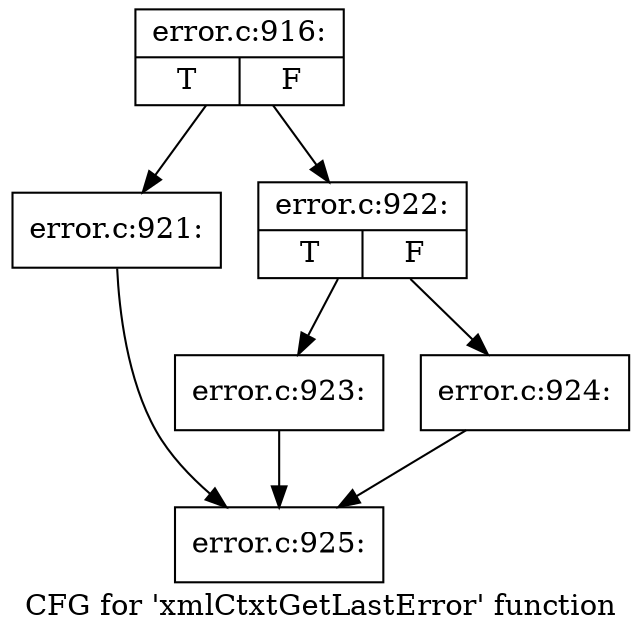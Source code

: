 digraph "CFG for 'xmlCtxtGetLastError' function" {
	label="CFG for 'xmlCtxtGetLastError' function";

	Node0x460fed0 [shape=record,label="{error.c:916:|{<s0>T|<s1>F}}"];
	Node0x460fed0 -> Node0x4610050;
	Node0x460fed0 -> Node0x46100a0;
	Node0x4610050 [shape=record,label="{error.c:921:}"];
	Node0x4610050 -> Node0x460f280;
	Node0x46100a0 [shape=record,label="{error.c:922:|{<s0>T|<s1>F}}"];
	Node0x46100a0 -> Node0x45c9710;
	Node0x46100a0 -> Node0x45c9760;
	Node0x45c9710 [shape=record,label="{error.c:923:}"];
	Node0x45c9710 -> Node0x460f280;
	Node0x45c9760 [shape=record,label="{error.c:924:}"];
	Node0x45c9760 -> Node0x460f280;
	Node0x460f280 [shape=record,label="{error.c:925:}"];
}
